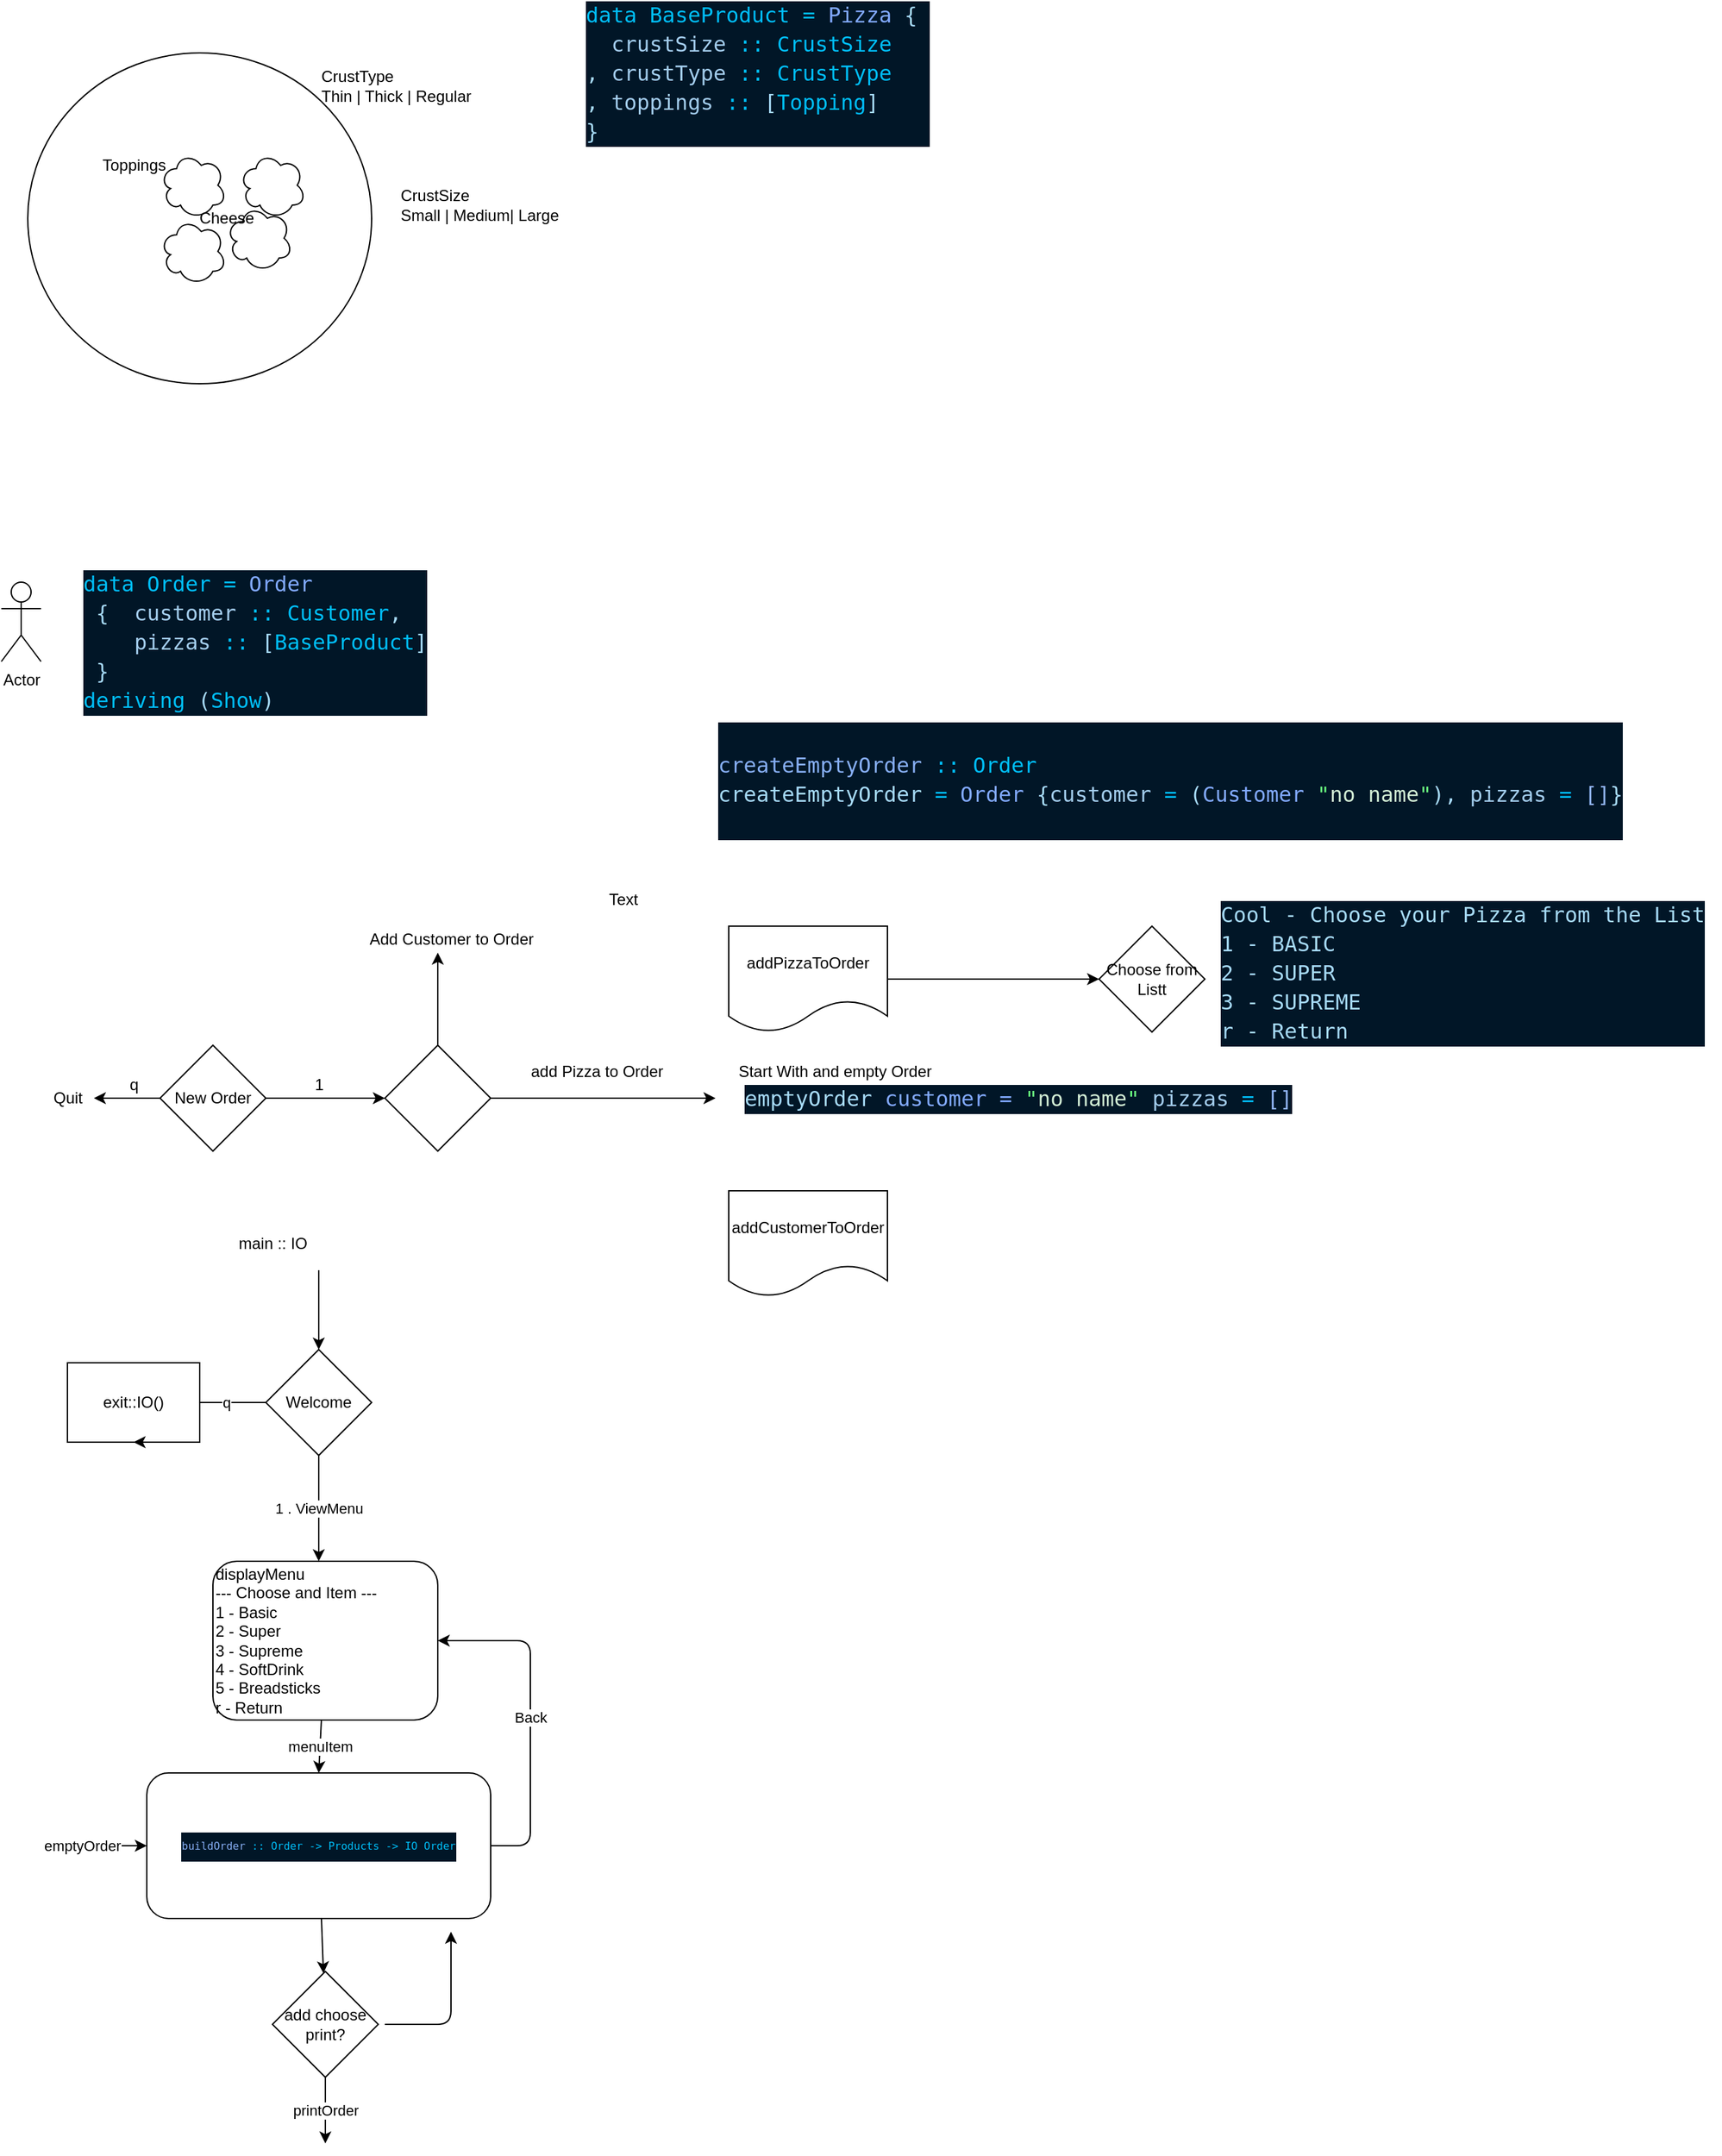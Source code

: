 <mxfile>
    <diagram id="nWXRt7LKUX-1-Ko7EOjv" name="Page-1">
        <mxGraphModel dx="484" dy="603" grid="1" gridSize="10" guides="1" tooltips="1" connect="1" arrows="1" fold="1" page="1" pageScale="1" pageWidth="827" pageHeight="1169" math="0" shadow="0">
            <root>
                <mxCell id="0"/>
                <mxCell id="1" parent="0"/>
                <mxCell id="UyfyExOqAVV3lKFY3JEy-2" value="" style="ellipse;whiteSpace=wrap;html=1;" parent="1" vertex="1">
                    <mxGeometry x="120" y="80" width="260" height="250" as="geometry"/>
                </mxCell>
                <mxCell id="UyfyExOqAVV3lKFY3JEy-3" value="" style="ellipse;shape=cloud;whiteSpace=wrap;html=1;" parent="1" vertex="1">
                    <mxGeometry x="220" y="205" width="50" height="50" as="geometry"/>
                </mxCell>
                <mxCell id="UyfyExOqAVV3lKFY3JEy-4" value="" style="ellipse;shape=cloud;whiteSpace=wrap;html=1;" parent="1" vertex="1">
                    <mxGeometry x="270" y="195" width="50" height="50" as="geometry"/>
                </mxCell>
                <mxCell id="UyfyExOqAVV3lKFY3JEy-5" value="" style="ellipse;shape=cloud;whiteSpace=wrap;html=1;" parent="1" vertex="1">
                    <mxGeometry x="280" y="155" width="50" height="50" as="geometry"/>
                </mxCell>
                <mxCell id="UyfyExOqAVV3lKFY3JEy-6" value="" style="ellipse;shape=cloud;whiteSpace=wrap;html=1;" parent="1" vertex="1">
                    <mxGeometry x="220" y="155" width="50" height="50" as="geometry"/>
                </mxCell>
                <mxCell id="UyfyExOqAVV3lKFY3JEy-15" value="Toppings&lt;br&gt;" style="text;html=1;align=center;verticalAlign=middle;resizable=0;points=[];autosize=1;strokeColor=none;fillColor=none;" parent="1" vertex="1">
                    <mxGeometry x="170" y="155" width="60" height="20" as="geometry"/>
                </mxCell>
                <mxCell id="UyfyExOqAVV3lKFY3JEy-16" value="Cheese" style="text;html=1;align=center;verticalAlign=middle;resizable=0;points=[];autosize=1;strokeColor=none;fillColor=none;" parent="1" vertex="1">
                    <mxGeometry x="240" y="195" width="60" height="20" as="geometry"/>
                </mxCell>
                <mxCell id="UyfyExOqAVV3lKFY3JEy-17" value="CrustType&lt;br&gt;Thin | Thick | Regular&amp;nbsp;" style="text;html=1;strokeColor=none;fillColor=none;align=left;verticalAlign=middle;whiteSpace=wrap;rounded=0;" parent="1" vertex="1">
                    <mxGeometry x="340" y="90" width="120" height="30" as="geometry"/>
                </mxCell>
                <mxCell id="UyfyExOqAVV3lKFY3JEy-18" value="CrustSize&lt;br&gt;Small | Medium| Large" style="text;html=1;align=left;verticalAlign=middle;resizable=0;points=[];autosize=1;strokeColor=none;fillColor=none;" parent="1" vertex="1">
                    <mxGeometry x="400" y="180" width="140" height="30" as="geometry"/>
                </mxCell>
                <mxCell id="UyfyExOqAVV3lKFY3JEy-19" value="&lt;div style=&quot;color: rgb(167 , 219 , 247) ; background-color: rgb(1 , 22 , 39) ; font-family: &amp;#34;jetbrains mono&amp;#34; , &amp;#34;droid sans mono&amp;#34; , monospace , monospace , &amp;#34;droid sans fallback&amp;#34; ; font-size: 16px ; line-height: 22px&quot;&gt;&lt;div&gt;&lt;span style=&quot;color: #00bff9&quot;&gt;data&lt;/span&gt; &lt;span style=&quot;color: #00bff9&quot;&gt;BaseProduct&lt;/span&gt; &lt;span style=&quot;color: #00bff9&quot;&gt;=&lt;/span&gt; &lt;span style=&quot;color: #82aaff&quot;&gt;Pizza&lt;/span&gt; {&amp;nbsp;&lt;/div&gt;&lt;div&gt;&lt;span style=&quot;color: #a4ceee&quot;&gt;&amp;nbsp; crustSize&lt;/span&gt; &lt;span style=&quot;color: #00bff9&quot;&gt;::&lt;/span&gt; &lt;span style=&quot;color: #00bff9&quot;&gt;CrustSize&lt;/span&gt;&lt;/div&gt;&lt;div&gt;                   , &lt;span style=&quot;color: #a4ceee&quot;&gt;crustType&lt;/span&gt; &lt;span style=&quot;color: #00bff9&quot;&gt;::&lt;/span&gt; &lt;span style=&quot;color: #00bff9&quot;&gt;CrustType&lt;/span&gt;&lt;/div&gt;&lt;div&gt;                   , &lt;span style=&quot;color: #a4ceee&quot;&gt;toppings&lt;/span&gt;  &lt;span style=&quot;color: #00bff9&quot;&gt;::&lt;/span&gt; [&lt;span style=&quot;color: #00bff9&quot;&gt;Topping&lt;/span&gt;]&lt;/div&gt;&lt;div&gt;                   }&lt;/div&gt;&lt;/div&gt;" style="text;html=1;align=left;verticalAlign=middle;resizable=0;points=[];autosize=1;strokeColor=none;fillColor=none;" parent="1" vertex="1">
                    <mxGeometry x="540" y="40" width="270" height="110" as="geometry"/>
                </mxCell>
                <mxCell id="UyfyExOqAVV3lKFY3JEy-20" value="Actor" style="shape=umlActor;verticalLabelPosition=bottom;verticalAlign=top;html=1;outlineConnect=0;" parent="1" vertex="1">
                    <mxGeometry x="100" y="480" width="30" height="60" as="geometry"/>
                </mxCell>
                <mxCell id="2" value="&lt;div style=&quot;color: rgb(167 , 219 , 247) ; background-color: rgb(1 , 22 , 39) ; font-family: &amp;#34;jetbrains mono&amp;#34; , &amp;#34;droid sans mono&amp;#34; , monospace , monospace , &amp;#34;droid sans fallback&amp;#34; ; font-size: 16px ; line-height: 22px&quot;&gt;&lt;div&gt;&lt;span style=&quot;color: #00bff9&quot;&gt;data&lt;/span&gt; &lt;span style=&quot;color: #00bff9&quot;&gt;Order&lt;/span&gt; &lt;span style=&quot;color: #00bff9&quot;&gt;=&lt;/span&gt; &lt;span style=&quot;color: #82aaff&quot;&gt;Order&lt;/span&gt;&lt;/div&gt;&lt;div&gt;&amp;nbsp;{&amp;nbsp;&amp;nbsp;&lt;span style=&quot;color: #a4ceee&quot;&gt;customer&lt;/span&gt; &lt;span style=&quot;color: #00bff9&quot;&gt;::&lt;/span&gt; &lt;span style=&quot;color: #00bff9&quot;&gt;Customer&lt;/span&gt;,&lt;/div&gt;&lt;div&gt;    &lt;span style=&quot;color: #a4ceee&quot;&gt;&amp;nbsp; &amp;nbsp; pizzas&lt;/span&gt; &lt;span style=&quot;color: #00bff9&quot;&gt;::&lt;/span&gt; [&lt;span style=&quot;color: #00bff9&quot;&gt;BaseProduct&lt;/span&gt;]&lt;/div&gt;&lt;div&gt;&amp;nbsp;}&lt;/div&gt;&lt;div&gt;  &lt;span style=&quot;color: #00bff9&quot;&gt;deriving&lt;/span&gt; (&lt;span style=&quot;color: #00bff9&quot;&gt;Show&lt;/span&gt;)&lt;/div&gt;&lt;/div&gt;" style="text;html=1;align=left;verticalAlign=middle;resizable=0;points=[];autosize=1;strokeColor=none;" parent="1" vertex="1">
                    <mxGeometry x="160" y="470" width="270" height="110" as="geometry"/>
                </mxCell>
                <mxCell id="4" style="edgeStyle=none;html=1;" parent="1" edge="1">
                    <mxGeometry relative="1" as="geometry">
                        <mxPoint x="390" y="870" as="targetPoint"/>
                        <mxPoint x="300" y="870" as="sourcePoint"/>
                    </mxGeometry>
                </mxCell>
                <mxCell id="6" style="edgeStyle=none;html=1;exitX=0;exitY=0.5;exitDx=0;exitDy=0;" parent="1" edge="1">
                    <mxGeometry relative="1" as="geometry">
                        <mxPoint x="170" y="870" as="targetPoint"/>
                        <mxPoint x="220" y="870" as="sourcePoint"/>
                    </mxGeometry>
                </mxCell>
                <mxCell id="7" value="Quit" style="text;html=1;align=center;verticalAlign=middle;resizable=0;points=[];autosize=1;strokeColor=none;" parent="1" vertex="1">
                    <mxGeometry x="130" y="860" width="40" height="20" as="geometry"/>
                </mxCell>
                <mxCell id="8" value="&lt;div style=&quot;background-color: rgb(1 , 22 , 39) ; line-height: 22px&quot;&gt;&lt;br&gt;&lt;div style=&quot;color: rgb(167 , 219 , 247) ; font-family: &amp;quot;jetbrains mono&amp;quot; , &amp;quot;droid sans mono&amp;quot; , monospace , monospace , &amp;quot;droid sans fallback&amp;quot; ; font-size: 16px&quot;&gt;&lt;span style=&quot;color: #87aff4&quot;&gt;createEmptyOrder&lt;/span&gt; &lt;span style=&quot;color: #00bff9&quot;&gt;::&lt;/span&gt; &lt;span style=&quot;color: #00bff9&quot;&gt;Order&lt;/span&gt;&lt;/div&gt;&lt;div style=&quot;color: rgb(167 , 219 , 247) ; font-family: &amp;quot;jetbrains mono&amp;quot; , &amp;quot;droid sans mono&amp;quot; , monospace , monospace , &amp;quot;droid sans fallback&amp;quot; ; font-size: 16px&quot;&gt;createEmptyOrder &lt;span style=&quot;color: #00bff9&quot;&gt;=&lt;/span&gt; &lt;span style=&quot;color: #82aaff&quot;&gt;Order&lt;/span&gt; {&lt;span style=&quot;color: #a4ceee&quot;&gt;customer&lt;/span&gt; &lt;span style=&quot;color: #00bff9&quot;&gt;=&lt;/span&gt; (&lt;span style=&quot;color: #82aaff&quot;&gt;Customer&lt;/span&gt; &lt;span style=&quot;color: #6bff81&quot;&gt;&quot;&lt;/span&gt;&lt;span style=&quot;color: #d3eed6&quot;&gt;no name&lt;/span&gt;&lt;span style=&quot;color: #6bff81&quot;&gt;&quot;&lt;/span&gt;), &lt;span style=&quot;color: #a4ceee&quot;&gt;pizzas&lt;/span&gt; &lt;span style=&quot;color: #00bff9&quot;&gt;=&lt;/span&gt; &lt;span style=&quot;color: #92b6f4&quot;&gt;[]&lt;/span&gt;}&lt;/div&gt;&lt;div style=&quot;&quot;&gt;&lt;font color=&quot;#a7dbf7&quot; face=&quot;JetBrains Mono, Droid Sans Mono, monospace, monospace, Droid Sans Fallback&quot;&gt;&lt;span style=&quot;font-size: 16px&quot;&gt;&lt;br&gt;&lt;/span&gt;&lt;/font&gt;&lt;/div&gt;&lt;/div&gt;" style="text;html=1;align=left;verticalAlign=middle;resizable=0;points=[];autosize=1;strokeColor=none;" parent="1" vertex="1">
                    <mxGeometry x="640" y="585" width="700" height="90" as="geometry"/>
                </mxCell>
                <mxCell id="10" value="New Order" style="rhombus;whiteSpace=wrap;html=1;" parent="1" vertex="1">
                    <mxGeometry x="220" y="830" width="80" height="80" as="geometry"/>
                </mxCell>
                <mxCell id="11" value="q" style="text;html=1;align=center;verticalAlign=middle;resizable=0;points=[];autosize=1;strokeColor=none;" parent="1" vertex="1">
                    <mxGeometry x="190" y="850" width="20" height="20" as="geometry"/>
                </mxCell>
                <mxCell id="12" value="1" style="text;html=1;align=center;verticalAlign=middle;resizable=0;points=[];autosize=1;strokeColor=none;" parent="1" vertex="1">
                    <mxGeometry x="330" y="850" width="20" height="20" as="geometry"/>
                </mxCell>
                <mxCell id="26" style="edgeStyle=none;html=1;" parent="1" source="14" edge="1">
                    <mxGeometry relative="1" as="geometry">
                        <mxPoint x="930" y="780" as="targetPoint"/>
                    </mxGeometry>
                </mxCell>
                <mxCell id="14" value="addPizzaToOrder" style="shape=document;whiteSpace=wrap;html=1;boundedLbl=1;" parent="1" vertex="1">
                    <mxGeometry x="650" y="740" width="120" height="80" as="geometry"/>
                </mxCell>
                <mxCell id="15" value="addCustomerToOrder" style="shape=document;whiteSpace=wrap;html=1;boundedLbl=1;" parent="1" vertex="1">
                    <mxGeometry x="650" y="940" width="120" height="80" as="geometry"/>
                </mxCell>
                <mxCell id="17" value="&lt;div style=&quot;background-color: rgb(1 , 22 , 39) ; font-family: &amp;#34;jetbrains mono&amp;#34; , &amp;#34;droid sans mono&amp;#34; , monospace , monospace , &amp;#34;droid sans fallback&amp;#34; ; font-size: 16px ; line-height: 22px ; color: rgb(167 , 219 , 247)&quot;&gt;&lt;div&gt;emptyOrder&amp;nbsp;&lt;span style=&quot;color: #82aaff&quot;&gt;customer =&lt;/span&gt;&amp;nbsp;&lt;span style=&quot;color: #6bff81&quot;&gt;&quot;&lt;/span&gt;&lt;span style=&quot;color: #d3eed6&quot;&gt;no name&lt;/span&gt;&lt;span style=&quot;color: #6bff81&quot;&gt;&quot;&lt;/span&gt;&amp;nbsp;&lt;span style=&quot;color: #a4ceee&quot;&gt;pizzas&lt;/span&gt; &lt;span style=&quot;color: #00bff9&quot;&gt;=&lt;/span&gt; &lt;span style=&quot;color: #92b6f4&quot;&gt;[]&lt;/span&gt;&lt;/div&gt;&lt;/div&gt;" style="text;html=1;align=left;verticalAlign=middle;resizable=0;points=[];autosize=1;strokeColor=none;" parent="1" vertex="1">
                    <mxGeometry x="660" y="855" width="430" height="30" as="geometry"/>
                </mxCell>
                <mxCell id="18" value="Start With and empty Order" style="text;html=1;align=center;verticalAlign=middle;resizable=0;points=[];autosize=1;strokeColor=none;" parent="1" vertex="1">
                    <mxGeometry x="650" y="840" width="160" height="20" as="geometry"/>
                </mxCell>
                <mxCell id="19" value="Text" style="text;html=1;align=center;verticalAlign=middle;resizable=0;points=[];autosize=1;strokeColor=none;" parent="1" vertex="1">
                    <mxGeometry x="550" y="710" width="40" height="20" as="geometry"/>
                </mxCell>
                <mxCell id="21" style="edgeStyle=none;html=1;" parent="1" source="20" edge="1">
                    <mxGeometry relative="1" as="geometry">
                        <mxPoint x="640" y="870" as="targetPoint"/>
                    </mxGeometry>
                </mxCell>
                <mxCell id="23" style="edgeStyle=none;html=1;" parent="1" source="20" edge="1">
                    <mxGeometry relative="1" as="geometry">
                        <mxPoint x="430" y="760" as="targetPoint"/>
                    </mxGeometry>
                </mxCell>
                <mxCell id="20" value="" style="rhombus;whiteSpace=wrap;html=1;" parent="1" vertex="1">
                    <mxGeometry x="390" y="830" width="80" height="80" as="geometry"/>
                </mxCell>
                <mxCell id="22" value="add Pizza to Order" style="text;html=1;align=center;verticalAlign=middle;resizable=0;points=[];autosize=1;strokeColor=none;" parent="1" vertex="1">
                    <mxGeometry x="490" y="840" width="120" height="20" as="geometry"/>
                </mxCell>
                <mxCell id="24" value="Add Customer to Order" style="text;html=1;align=center;verticalAlign=middle;resizable=0;points=[];autosize=1;strokeColor=none;" parent="1" vertex="1">
                    <mxGeometry x="370" y="740" width="140" height="20" as="geometry"/>
                </mxCell>
                <mxCell id="27" value="Choose from Listt" style="rhombus;whiteSpace=wrap;html=1;" parent="1" vertex="1">
                    <mxGeometry x="930" y="740" width="80" height="80" as="geometry"/>
                </mxCell>
                <mxCell id="28" value="&lt;div style=&quot;color: rgb(167 , 219 , 247) ; background-color: rgb(1 , 22 , 39) ; font-family: &amp;#34;jetbrains mono&amp;#34; , &amp;#34;droid sans mono&amp;#34; , monospace , monospace , &amp;#34;droid sans fallback&amp;#34; ; font-size: 16px ; line-height: 22px&quot;&gt;&lt;div style=&quot;font-family: &amp;#34;jetbrains mono&amp;#34; , &amp;#34;droid sans mono&amp;#34; , monospace , monospace , &amp;#34;droid sans fallback&amp;#34; ; line-height: 22px&quot;&gt;&lt;div style=&quot;line-height: 22px&quot;&gt;Cool - Choose your Pizza from the List&lt;/div&gt;&lt;div style=&quot;line-height: 22px&quot;&gt;1 - BASIC&lt;/div&gt;&lt;div style=&quot;line-height: 22px&quot;&gt;2 - SUPER&lt;/div&gt;&lt;div style=&quot;line-height: 22px&quot;&gt;3 - SUPREME&amp;nbsp;&lt;/div&gt;&lt;div style=&quot;line-height: 22px&quot;&gt;r - Return&amp;nbsp;&lt;/div&gt;&lt;/div&gt;&lt;/div&gt;" style="text;html=1;align=left;verticalAlign=middle;resizable=0;points=[];autosize=1;strokeColor=none;" parent="1" vertex="1">
                    <mxGeometry x="1020" y="720" width="380" height="110" as="geometry"/>
                </mxCell>
                <mxCell id="31" style="edgeStyle=none;html=1;" parent="1" target="29" edge="1">
                    <mxGeometry relative="1" as="geometry">
                        <mxPoint x="340" y="1000" as="sourcePoint"/>
                    </mxGeometry>
                </mxCell>
                <mxCell id="32" value="q" style="edgeStyle=none;html=1;" parent="1" source="29" edge="1">
                    <mxGeometry relative="1" as="geometry">
                        <mxPoint x="240" y="1100" as="targetPoint"/>
                        <Array as="points">
                            <mxPoint x="270" y="1100"/>
                        </Array>
                    </mxGeometry>
                </mxCell>
                <mxCell id="33" value="1 . ViewMenu" style="edgeStyle=none;html=1;exitX=0.5;exitY=1;exitDx=0;exitDy=0;" parent="1" source="29" edge="1">
                    <mxGeometry relative="1" as="geometry">
                        <mxPoint x="340" y="1220" as="targetPoint"/>
                    </mxGeometry>
                </mxCell>
                <mxCell id="29" value="Welcome" style="rhombus;whiteSpace=wrap;html=1;" parent="1" vertex="1">
                    <mxGeometry x="300" y="1060" width="80" height="80" as="geometry"/>
                </mxCell>
                <mxCell id="38" value="menuItem" style="edgeStyle=none;html=1;entryX=0.5;entryY=0;entryDx=0;entryDy=0;" parent="1" source="36" target="37" edge="1">
                    <mxGeometry relative="1" as="geometry"/>
                </mxCell>
                <mxCell id="36" value="&lt;div&gt;displayMenu&lt;/div&gt;&lt;div&gt;--- Choose and Item ---&lt;/div&gt;&lt;div&gt;1 - Basic&lt;/div&gt;&lt;div&gt;2 - Super&lt;/div&gt;&lt;div&gt;3 - Supreme&lt;/div&gt;&lt;div&gt;4 - SoftDrink&lt;/div&gt;&lt;div&gt;5 - Breadsticks&lt;/div&gt;&lt;div&gt;r - Return&lt;/div&gt;" style="rounded=1;whiteSpace=wrap;html=1;align=left;" parent="1" vertex="1">
                    <mxGeometry x="260" y="1220" width="170" height="120" as="geometry"/>
                </mxCell>
                <mxCell id="51" value="Back" style="edgeStyle=none;html=1;entryX=1;entryY=0.5;entryDx=0;entryDy=0;exitX=1;exitY=0.5;exitDx=0;exitDy=0;" parent="1" target="36" edge="1" source="37">
                    <mxGeometry relative="1" as="geometry">
                        <mxPoint x="345" y="980" as="targetPoint"/>
                        <mxPoint x="345" y="1540" as="sourcePoint"/>
                        <Array as="points">
                            <mxPoint x="500" y="1435"/>
                            <mxPoint x="500" y="1280"/>
                        </Array>
                    </mxGeometry>
                </mxCell>
                <mxCell id="56" style="edgeStyle=none;html=1;" edge="1" parent="1" target="37">
                    <mxGeometry relative="1" as="geometry">
                        <mxPoint x="150" y="1435" as="sourcePoint"/>
                    </mxGeometry>
                </mxCell>
                <mxCell id="57" value="emptyOrder" style="edgeLabel;html=1;align=center;verticalAlign=middle;resizable=0;points=[];" vertex="1" connectable="0" parent="56">
                    <mxGeometry x="0.344" relative="1" as="geometry">
                        <mxPoint x="-30" as="offset"/>
                    </mxGeometry>
                </mxCell>
                <mxCell id="60" style="edgeStyle=none;html=1;" edge="1" parent="1" source="37" target="59">
                    <mxGeometry relative="1" as="geometry"/>
                </mxCell>
                <mxCell id="37" value="&lt;div style=&quot;color: rgb(167 , 219 , 247) ; background-color: rgb(1 , 22 , 39) ; font-family: &amp;#34;jetbrains mono&amp;#34; , &amp;#34;droid sans mono&amp;#34; , monospace , monospace , &amp;#34;droid sans fallback&amp;#34; ; line-height: 22px ; font-size: 8px&quot;&gt;&lt;span style=&quot;color: #87aff4&quot;&gt;buildOrder&lt;/span&gt; &lt;span style=&quot;color: #00bff9&quot;&gt;::&lt;/span&gt; &lt;span style=&quot;color: #00bff9&quot;&gt;Order&lt;/span&gt; &lt;span style=&quot;color: #00bff9&quot;&gt;-&amp;gt;&lt;/span&gt; &lt;span style=&quot;color: #00bff9&quot;&gt;Products&lt;/span&gt; &lt;span style=&quot;color: #00bff9&quot;&gt;-&amp;gt;&lt;/span&gt; &lt;span style=&quot;color: #00bff9&quot;&gt;IO&lt;/span&gt; &lt;span style=&quot;color: #00bff9&quot;&gt;Order&lt;/span&gt;&lt;/div&gt;" style="rounded=1;whiteSpace=wrap;html=1;align=center;" parent="1" vertex="1">
                    <mxGeometry x="210" y="1380" width="260" height="110" as="geometry"/>
                </mxCell>
                <mxCell id="52" value="exit::IO()" style="whiteSpace=wrap;html=1;" parent="1" vertex="1">
                    <mxGeometry x="150" y="1070" width="100" height="60" as="geometry"/>
                </mxCell>
                <mxCell id="53" style="edgeStyle=none;html=1;exitX=0.75;exitY=1;exitDx=0;exitDy=0;entryX=0.5;entryY=1;entryDx=0;entryDy=0;" parent="1" source="52" target="52" edge="1">
                    <mxGeometry relative="1" as="geometry"/>
                </mxCell>
                <mxCell id="54" value="main :: IO" style="text;html=1;align=center;verticalAlign=middle;resizable=0;points=[];autosize=1;strokeColor=none;" parent="1" vertex="1">
                    <mxGeometry x="270" y="970" width="70" height="20" as="geometry"/>
                </mxCell>
                <mxCell id="66" value="printOrder" style="edgeStyle=none;html=1;" edge="1" parent="1" source="59">
                    <mxGeometry relative="1" as="geometry">
                        <mxPoint x="345" y="1660" as="targetPoint"/>
                    </mxGeometry>
                </mxCell>
                <mxCell id="59" value="add choose&lt;br&gt;print?" style="rhombus;whiteSpace=wrap;html=1;" vertex="1" parent="1">
                    <mxGeometry x="305" y="1530" width="80" height="80" as="geometry"/>
                </mxCell>
                <mxCell id="64" value="" style="edgeStyle=segmentEdgeStyle;endArrow=classic;html=1;" edge="1" parent="1">
                    <mxGeometry width="50" height="50" relative="1" as="geometry">
                        <mxPoint x="390" y="1570" as="sourcePoint"/>
                        <mxPoint x="440" y="1500" as="targetPoint"/>
                    </mxGeometry>
                </mxCell>
            </root>
        </mxGraphModel>
    </diagram>
</mxfile>